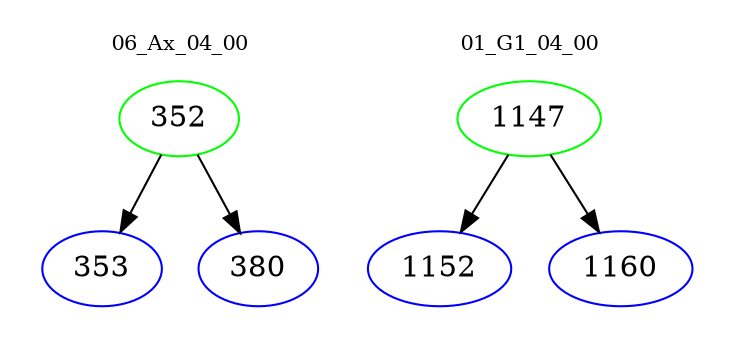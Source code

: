 digraph{
subgraph cluster_0 {
color = white
label = "06_Ax_04_00";
fontsize=10;
T0_352 [label="352", color="green"]
T0_352 -> T0_353 [color="black"]
T0_353 [label="353", color="blue"]
T0_352 -> T0_380 [color="black"]
T0_380 [label="380", color="blue"]
}
subgraph cluster_1 {
color = white
label = "01_G1_04_00";
fontsize=10;
T1_1147 [label="1147", color="green"]
T1_1147 -> T1_1152 [color="black"]
T1_1152 [label="1152", color="blue"]
T1_1147 -> T1_1160 [color="black"]
T1_1160 [label="1160", color="blue"]
}
}
